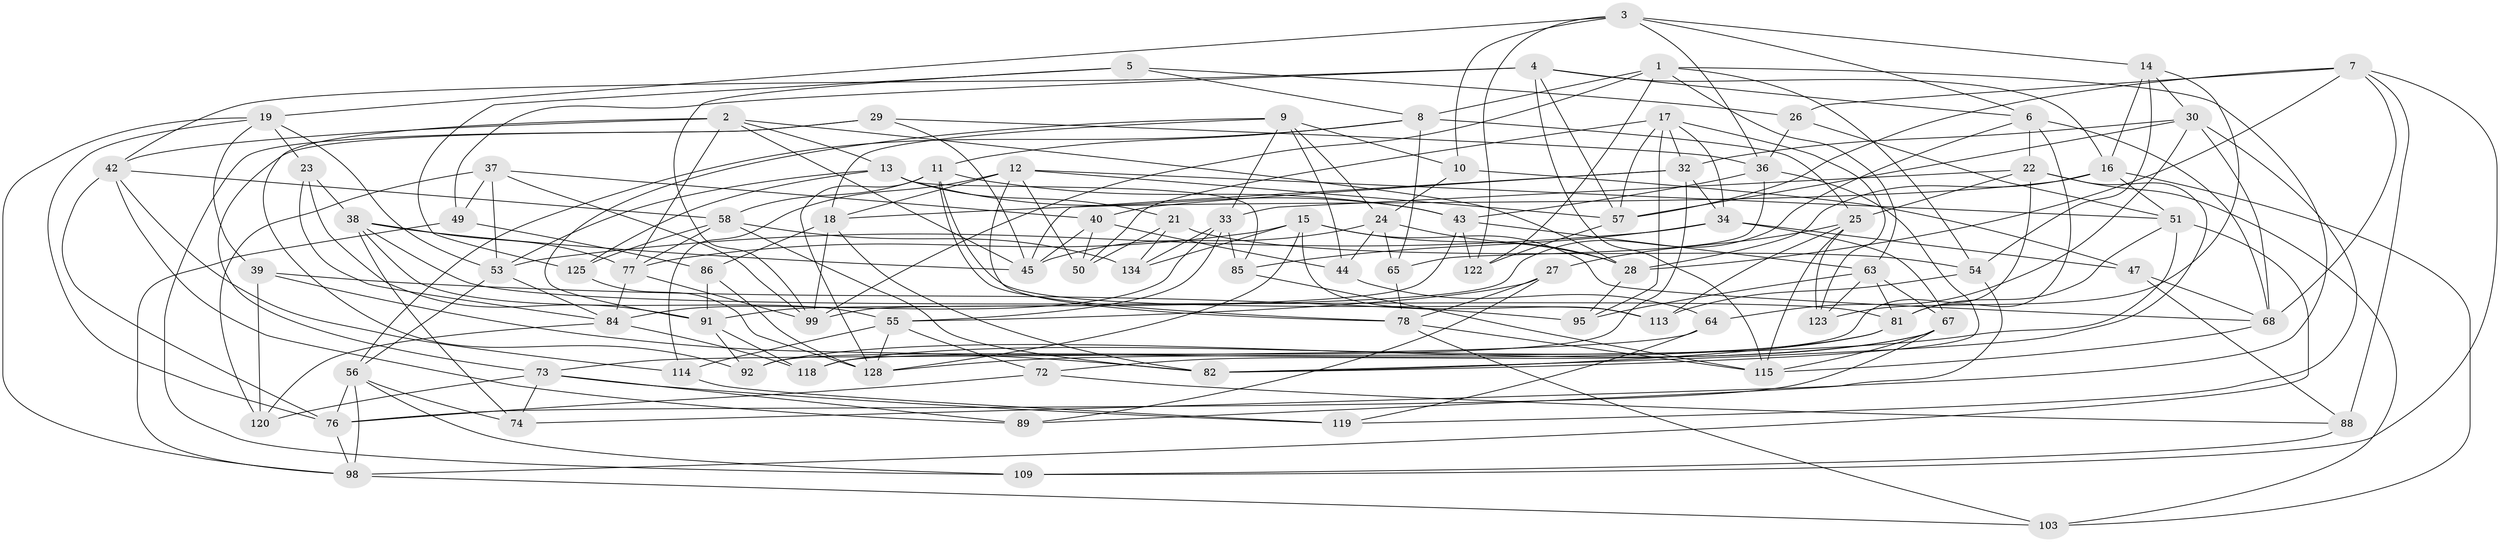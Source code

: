 // Generated by graph-tools (version 1.1) at 2025/52/02/27/25 19:52:35]
// undirected, 87 vertices, 226 edges
graph export_dot {
graph [start="1"]
  node [color=gray90,style=filled];
  1 [super="+106"];
  2 [super="+62"];
  3 [super="+90"];
  4 [super="+35"];
  5;
  6 [super="+94"];
  7 [super="+104"];
  8 [super="+124"];
  9 [super="+121"];
  10;
  11 [super="+93"];
  12 [super="+139"];
  13 [super="+110"];
  14 [super="+31"];
  15 [super="+20"];
  16 [super="+48"];
  17 [super="+69"];
  18 [super="+132"];
  19 [super="+83"];
  21;
  22 [super="+80"];
  23;
  24 [super="+60"];
  25 [super="+135"];
  26;
  27;
  28 [super="+71"];
  29;
  30 [super="+138"];
  32 [super="+41"];
  33 [super="+126"];
  34 [super="+46"];
  36 [super="+61"];
  37 [super="+100"];
  38 [super="+52"];
  39;
  40 [super="+133"];
  42 [super="+116"];
  43 [super="+97"];
  44;
  45 [super="+108"];
  47;
  49;
  50;
  51 [super="+127"];
  53 [super="+111"];
  54 [super="+66"];
  55 [super="+75"];
  56 [super="+59"];
  57 [super="+107"];
  58 [super="+102"];
  63 [super="+70"];
  64;
  65;
  67 [super="+117"];
  68 [super="+79"];
  72;
  73 [super="+141"];
  74;
  76 [super="+101"];
  77 [super="+87"];
  78 [super="+129"];
  81 [super="+96"];
  82 [super="+112"];
  84 [super="+105"];
  85;
  86;
  88;
  89;
  91 [super="+131"];
  92;
  95;
  98 [super="+137"];
  99 [super="+136"];
  103;
  109;
  113;
  114;
  115 [super="+130"];
  118;
  119;
  120;
  122;
  123;
  125;
  128 [super="+140"];
  134;
  1 -- 74;
  1 -- 122;
  1 -- 8;
  1 -- 99;
  1 -- 54;
  1 -- 63;
  2 -- 28;
  2 -- 13;
  2 -- 92;
  2 -- 77;
  2 -- 42;
  2 -- 45;
  3 -- 19;
  3 -- 10;
  3 -- 36;
  3 -- 122;
  3 -- 14;
  3 -- 6;
  4 -- 6;
  4 -- 16;
  4 -- 115;
  4 -- 49;
  4 -- 42;
  4 -- 57;
  5 -- 125;
  5 -- 26;
  5 -- 99;
  5 -- 8;
  6 -- 22;
  6 -- 81;
  6 -- 91;
  6 -- 68;
  7 -- 28;
  7 -- 109;
  7 -- 88;
  7 -- 57;
  7 -- 26;
  7 -- 68;
  8 -- 65;
  8 -- 56;
  8 -- 25;
  8 -- 11;
  9 -- 91;
  9 -- 44;
  9 -- 33;
  9 -- 18;
  9 -- 10;
  9 -- 24;
  10 -- 24;
  10 -- 47;
  11 -- 128;
  11 -- 113;
  11 -- 58;
  11 -- 78;
  11 -- 43;
  12 -- 114;
  12 -- 51;
  12 -- 78;
  12 -- 50;
  12 -- 18;
  12 -- 57;
  13 -- 125;
  13 -- 53;
  13 -- 21;
  13 -- 43;
  13 -- 85;
  14 -- 123;
  14 -- 16;
  14 -- 30;
  14 -- 54 [weight=2];
  15 -- 113;
  15 -- 68;
  15 -- 134;
  15 -- 128;
  15 -- 28;
  15 -- 77;
  16 -- 103;
  16 -- 18;
  16 -- 51;
  16 -- 28;
  17 -- 123;
  17 -- 50;
  17 -- 32;
  17 -- 34;
  17 -- 95;
  17 -- 57;
  18 -- 82;
  18 -- 99;
  18 -- 86;
  19 -- 53;
  19 -- 76;
  19 -- 98;
  19 -- 23;
  19 -- 39;
  21 -- 54;
  21 -- 134;
  21 -- 50;
  22 -- 118;
  22 -- 103;
  22 -- 33;
  22 -- 25;
  22 -- 82;
  23 -- 38;
  23 -- 91;
  23 -- 84;
  24 -- 65;
  24 -- 44;
  24 -- 28;
  24 -- 45;
  25 -- 27;
  25 -- 123;
  25 -- 113;
  25 -- 115;
  26 -- 51;
  26 -- 36;
  27 -- 89;
  27 -- 78;
  27 -- 55;
  28 -- 95;
  29 -- 109;
  29 -- 45;
  29 -- 36;
  29 -- 73;
  30 -- 57;
  30 -- 64;
  30 -- 32;
  30 -- 119;
  30 -- 68;
  32 -- 45;
  32 -- 92;
  32 -- 40;
  32 -- 34;
  33 -- 84;
  33 -- 85;
  33 -- 134;
  33 -- 55;
  34 -- 47;
  34 -- 85;
  34 -- 53;
  34 -- 67;
  36 -- 65;
  36 -- 43;
  36 -- 82;
  37 -- 49;
  37 -- 53;
  37 -- 40 [weight=2];
  37 -- 99;
  37 -- 120;
  38 -- 74;
  38 -- 77;
  38 -- 55;
  38 -- 81;
  38 -- 45;
  39 -- 95;
  39 -- 120;
  39 -- 82;
  40 -- 44;
  40 -- 45;
  40 -- 50;
  42 -- 76;
  42 -- 89;
  42 -- 114;
  42 -- 58;
  43 -- 122;
  43 -- 99;
  43 -- 63;
  44 -- 64;
  47 -- 68;
  47 -- 88;
  49 -- 86;
  49 -- 98;
  51 -- 128;
  51 -- 98;
  51 -- 81;
  53 -- 56;
  53 -- 84;
  54 -- 89;
  54 -- 113;
  55 -- 72;
  55 -- 128;
  55 -- 114;
  56 -- 76;
  56 -- 74;
  56 -- 109;
  56 -- 98;
  57 -- 122;
  58 -- 82;
  58 -- 77;
  58 -- 125;
  58 -- 134;
  63 -- 123;
  63 -- 67;
  63 -- 81;
  63 -- 95;
  64 -- 119;
  64 -- 73;
  65 -- 78;
  67 -- 92;
  67 -- 115;
  67 -- 72;
  67 -- 76;
  68 -- 115;
  72 -- 88;
  72 -- 76;
  73 -- 89;
  73 -- 120;
  73 -- 74;
  73 -- 119;
  76 -- 98;
  77 -- 84;
  77 -- 99;
  78 -- 103;
  78 -- 115;
  81 -- 82;
  81 -- 118;
  84 -- 120;
  84 -- 118;
  85 -- 115;
  86 -- 91;
  86 -- 128;
  88 -- 109;
  91 -- 118;
  91 -- 92;
  98 -- 103;
  114 -- 119;
  125 -- 128;
}
